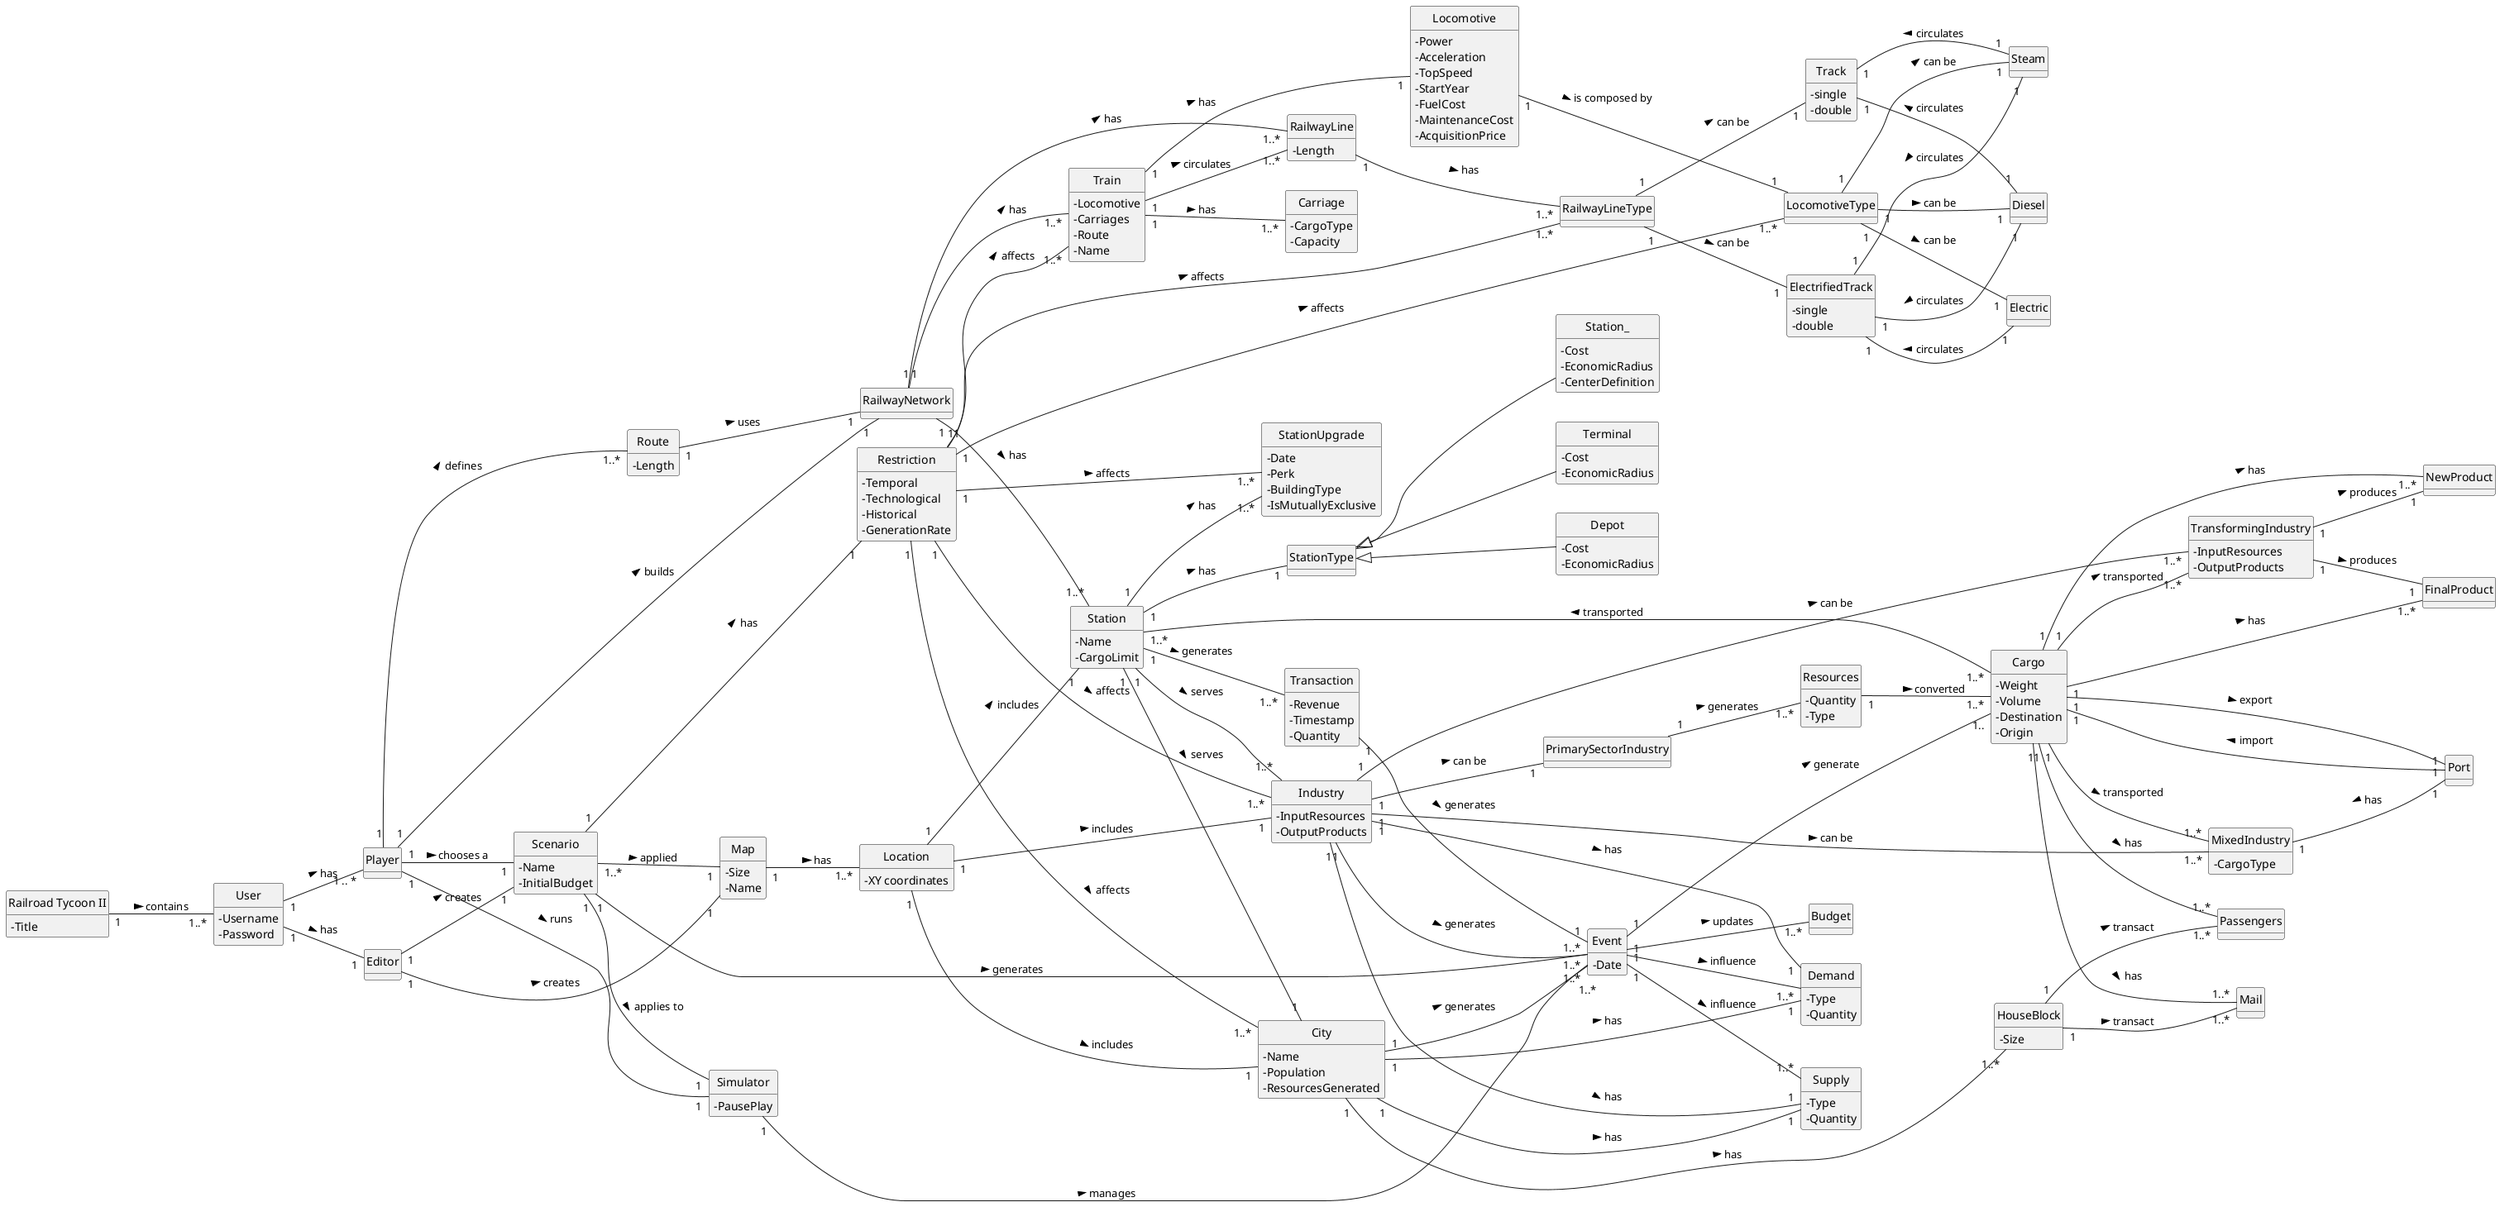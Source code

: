 @startuml
skinparam monochrome true
skinparam packageStyle rectangle
skinparam shadowing false
skinparam classAttributeIconSize 0
left to right direction
hide circle
hide methods

' === Game title ===
class "Railroad Tycoon II" {
    - Title
}

' === Users & Roles ===
class User {
    - Username
    - Password
}

class Player {
}

class Editor {
}

User "1" -- "1 .. *" Player : has >
User "1" -- "1" Editor : has >
"Railroad Tycoon II" "1" -- "1..*" User : contains >

' === Core Entities for Editor ===
class Map {
    - Size
    - Name
}

class Location {
    - XY coordinates
}

Map "1" -- "1..*" Location : has >
Location "1" -- "1" Station : includes >
Location "1" -- "1" Industry : includes >
Location "1" -- "1" City : includes >

class Scenario {
    - Name
    - InitialBudget
}

class Restriction {
    - Temporal
    - Technological
    - Historical
    - GenerationRate
}

class City {
    - Name
    - Location (XY coordinates)
    - Population
    - ResourcesGenerated
}

class HouseBlock {
    - Size
    - Location (XY coordinates)
}

class Industry {
    - Type (Primary, Transforming, Mixed)
    - Location (XY coordinates)
    - InputResources
    - OutputProducts
}

class PrimarySectorIndustry {
}

class TransformingIndustry {
    - InputResources
    - OutputProducts
}

class MixedIndustry {
    - CargoType
}

class Cargo {
    - Weight
    - Volume
    - Destination
    - Origin
}

class Resources {
    - Quantity
    - Type
}

class Passengers {
}

class Mail {
}

class NewProduct {
}

class FinalProduct {
}

class Event {
    - Date
}

class Budget {
}

class Transaction {
    - Revenue
    - Timestamp
    - Quantity
}

Editor "1" -- "1" Scenario : creates >
Editor "1" -- "1" Map : creates >
Scenario "1" -- "1" Restriction : has >
Scenario "1..*" -- "1" Map : applied >
City "1" -- "1..*" HouseBlock : has >
HouseBlock "1" -- "1..*" Passengers : transact >
HouseBlock "1" -- "1..*" Mail : transact >
Industry "1" -- "1" PrimarySectorIndustry : can be >
PrimarySectorIndustry "1" -- "1..*" Resources : generates >
Resources "1" -- "1..*" Cargo : converted >
Cargo "1..*" -- "1..*" Station : transported >
Cargo "1" -- "1..*" TransformingIndustry : transported >
Cargo "1" -- "1..*" MixedIndustry : transported >
Cargo "1" -- "1..*" Mail : has >
Cargo "1" -- "1..*" FinalProduct : has >
Cargo "1" -- "1..*" Passengers : has >
Cargo "1" -- "1..*" NewProduct : has >
Station "1" -- "1" City : serves >
Industry "1" -- "1..*" TransformingIndustry : can be >
TransformingIndustry "1" -- "1" NewProduct : produces >
TransformingIndustry "1" -- "1" FinalProduct : produces >
Industry "1" -- "1..*" MixedIndustry : can be >
MixedIndustry "1" -- "1" Port : has <
Port "1" -- "1" Cargo : import >
Port "1" -- "1" Cargo : export <

' === Core Entities for Player ===
class RailwayNetwork {
    'Container for Routes, Lines, Trains, Stations'
}

class Route {
    - Length
}

class RailwayLine {
    - Length
    - Type (Single, Double, Electrified)
}

class Train {
    - Locomotive
    - Carriages
    - Route
    - Name
}

class Locomotive {
    - Type (Steam, Diesel, Electric)
    - Power
    - Acceleration
    - TopSpeed
    - StartYear
    - FuelCost
    - MaintenanceCost
    - AcquisitionPrice
}

class LocomotiveType {
}

class Carriage {
    - CargoType
    - Capacity
}

class Station {
    - Name
    - CargoLimit
}

class StationType {
}

class Depot {
    - Cost
    - EconomicRadius
}

class Station_ {
    - Cost
    - EconomicRadius
    - CenterDefinition
}

class Terminal {
    - Cost
    - EconomicRadius
}

class StationUpgrade {
    'Details of Building Upgrades'
    - Date
    - Perk
    - BuildingType
    - IsMutuallyExclusive
}

class RailwayLineType {
    'Details of Building Upgrades'
}

class ElectrifiedTrack {
    - single
    - double
}

class Track {
    - single
    - double
}

Player "1" -- "1" Scenario : chooses a >
Player "1" -- "1" RailwayNetwork : builds >
Player "1" -- "1..*" Route : defines >
Route "1" -- "1" RailwayNetwork : uses >
RailwayNetwork "1" -- "1..*" RailwayLine : has >
RailwayNetwork "1" -- "1..*" Station : has >
RailwayNetwork "1" -- "1..*" Train : has >
Station "1" -- "1" StationType : has >
StationType <|-- Depot
StationType <|-- Station_
StationType <|-- Terminal
Station "1" -- "1..*" Industry : serves >
Station "1" -- "1..*" StationUpgrade : has >
Train "1" -- "1..*" RailwayLine : circulates >
Train "1" -- "1" Locomotive : has >
Train "1" -- "1..*" Carriage : has >
RailwayLine "1" -- "1..*" RailwayLineType : has >
RailwayLineType "1" -- "1" ElectrifiedTrack : can be >
RailwayLineType "1" -- "1" Track : can be >
Locomotive "1" -- "1" LocomotiveType : is composed by >
LocomotiveType "1" -- "1" Diesel : can be >
LocomotiveType "1" -- "1" Steam : can be >
LocomotiveType "1" -- "1" Electric : can be >
Track "1" -- "1" Diesel : circulates <
Track "1" -- "1" Steam : circulates <
ElectrifiedTrack "1" -- "1" Diesel : circulates <
ElectrifiedTrack "1" -- "1" Steam : circulates <
ElectrifiedTrack "1" -- "1" Electric : circulates <

class Simulator {
    - PausePlay
}

Simulator "1" -- "1..*" Event : manages >
Player "1" -- "1" Simulator : runs >
Transaction "1" -- "1" Event : generates >
Event "1" -- "1..*" Budget : updates >
Station "1" -- "1..*" Transaction : generates >
Scenario "1" -- "1" Simulator : applies to >

' === Restrictions ===
Restriction "1" -- "1..*" Train : affects >
Restriction "1" -- "1..*" LocomotiveType : affects >
Restriction "1" -- "1..*" Industry : affects >
Restriction "1" -- "1..*" StationUpgrade : affects >
Restriction "1" -- "1..*" RailwayLineType : affects >
Restriction "1" -- "1..*" City : affects >

class Demand {
    - Type
    - Quantity
}

class Supply {
    - Type
    - Quantity
}

City "1" -- "1" Demand : has >
City "1" -- "1" Supply : has >
Industry "1" -- "1" Demand : has >
Industry "1" -- "1" Supply : has >

Scenario "1" -- "1..*" Event : generates >

Industry "1" -- "1..*" Event : generates >
City "1" -- "1..*" Event : generates >

Event "1" -- "1..*" Demand : influence > 
Event "1" -- "1..*" Supply : influence >

Event "1" -- "1.." Cargo: generate >

@enduml
